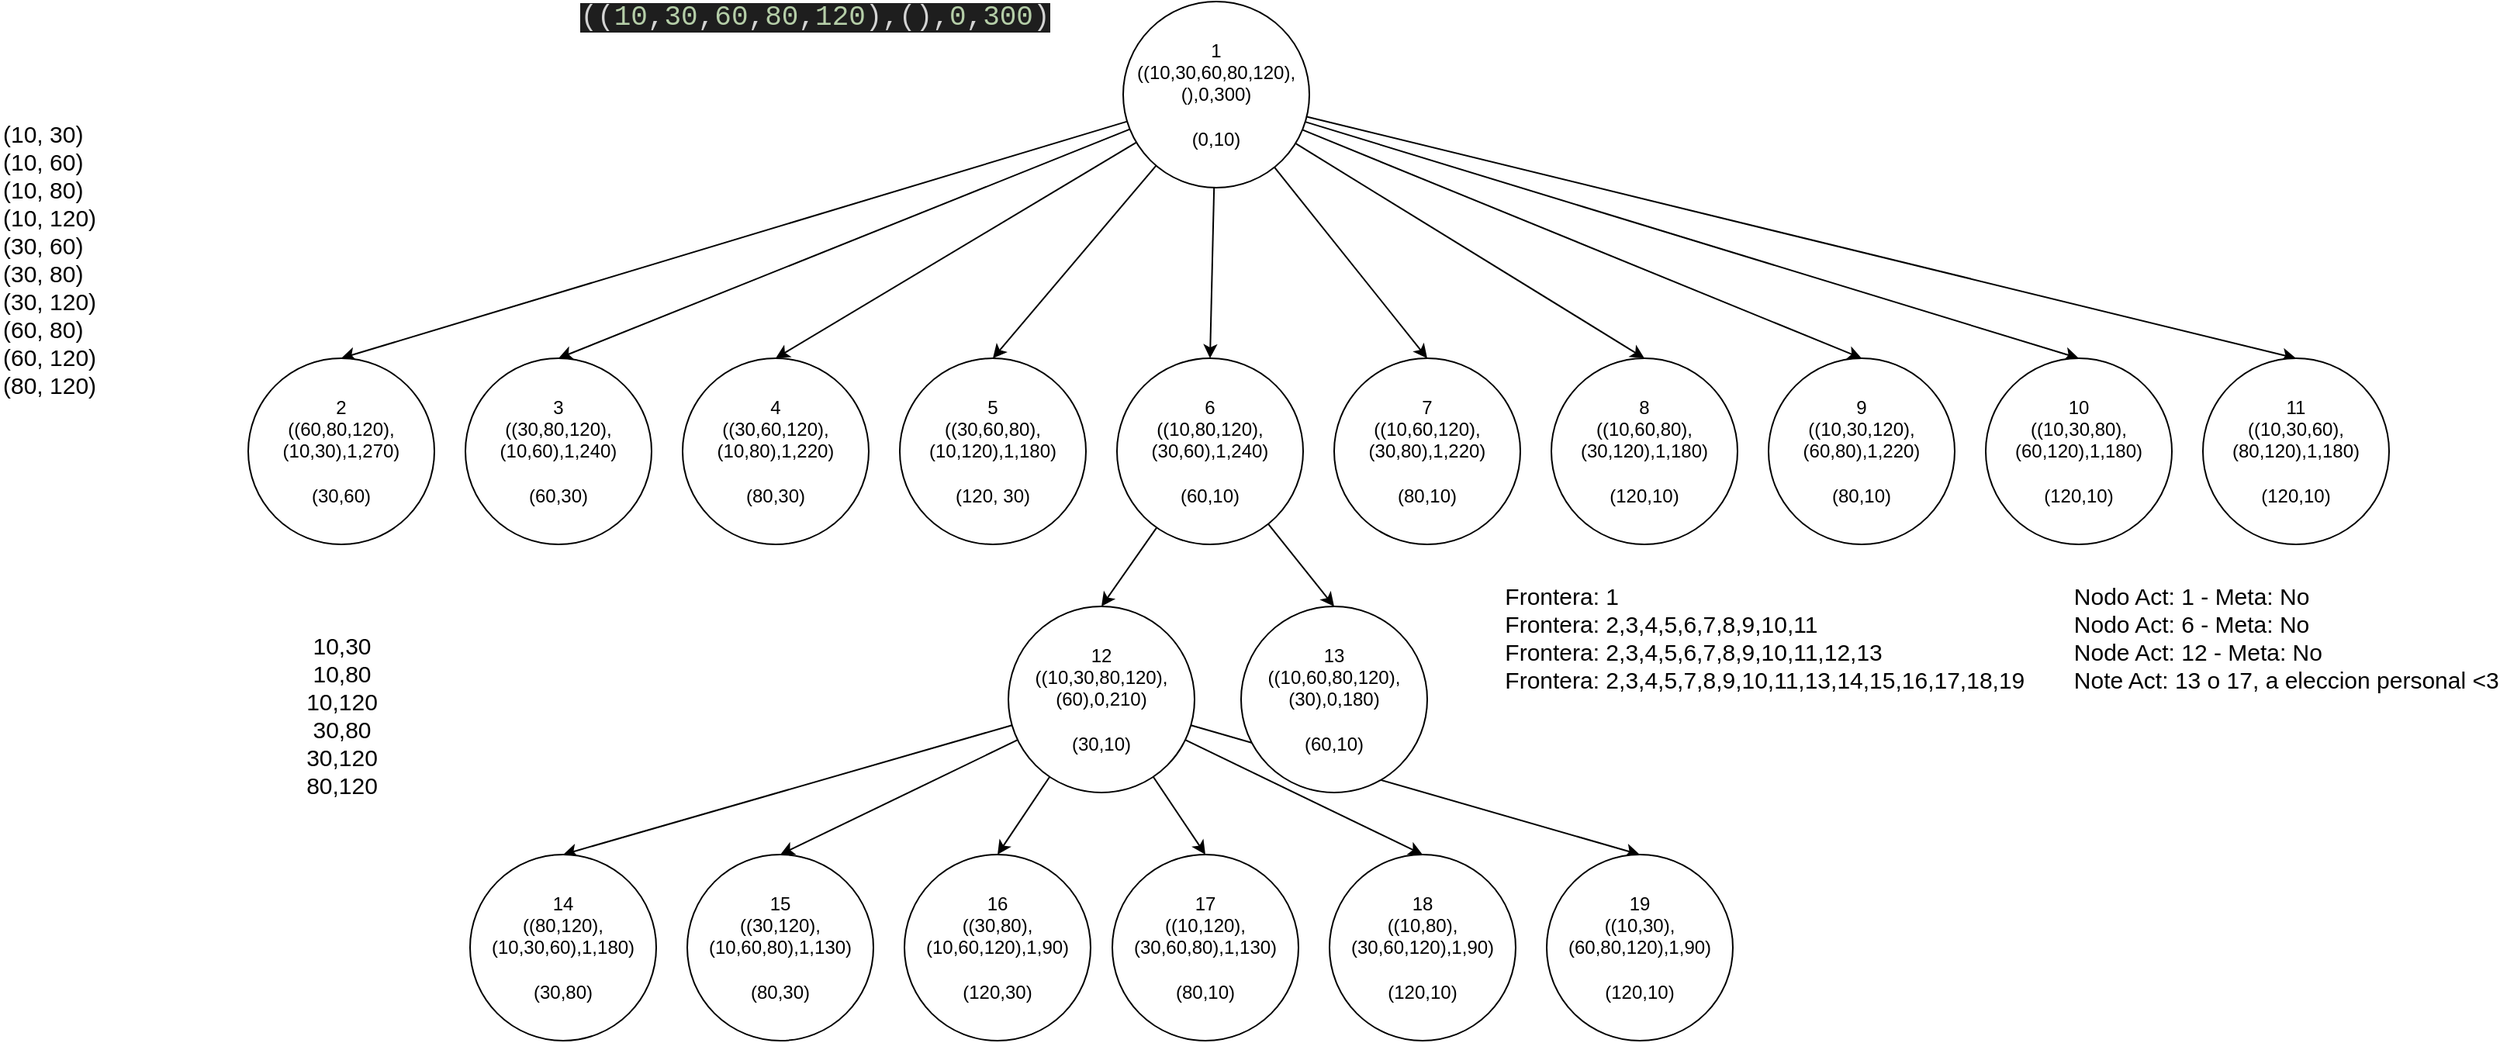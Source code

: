 <mxfile version="14.7.9" type="device"><diagram id="JzqH4wn1dqT0fTvXNWup" name="Page-1"><mxGraphModel dx="2249" dy="752" grid="1" gridSize="10" guides="1" tooltips="1" connect="1" arrows="1" fold="1" page="1" pageScale="1" pageWidth="827" pageHeight="1169" math="0" shadow="0"><root><mxCell id="0"/><mxCell id="1" parent="0"/><mxCell id="ihHupl2brNfqduIcmjzl-2" value="&lt;div style=&quot;color: rgb(212 , 212 , 212) ; background-color: rgb(30 , 30 , 30) ; font-family: &amp;#34;consolas&amp;#34; , &amp;#34;courier new&amp;#34; , monospace ; font-weight: normal ; font-size: 18px ; line-height: 19px&quot;&gt;&lt;div&gt;&lt;font style=&quot;font-size: 18px&quot;&gt;&lt;span style=&quot;color: #d4d4d4&quot;&gt;((&lt;/span&gt;&lt;span style=&quot;color: #b5cea8&quot;&gt;10&lt;/span&gt;&lt;span style=&quot;color: #d4d4d4&quot;&gt;,&lt;/span&gt;&lt;span style=&quot;color: #b5cea8&quot;&gt;30&lt;/span&gt;&lt;span style=&quot;color: #d4d4d4&quot;&gt;,&lt;/span&gt;&lt;span style=&quot;color: #b5cea8&quot;&gt;60&lt;/span&gt;&lt;span style=&quot;color: #d4d4d4&quot;&gt;,&lt;/span&gt;&lt;span style=&quot;color: #b5cea8&quot;&gt;80&lt;/span&gt;&lt;span style=&quot;color: #d4d4d4&quot;&gt;,&lt;/span&gt;&lt;span style=&quot;color: #b5cea8&quot;&gt;120&lt;/span&gt;&lt;span style=&quot;color: #d4d4d4&quot;&gt;),(),&lt;/span&gt;&lt;span style=&quot;color: #b5cea8&quot;&gt;0&lt;/span&gt;&lt;span style=&quot;color: #d4d4d4&quot;&gt;,&lt;/span&gt;&lt;span style=&quot;color: #b5cea8&quot;&gt;300&lt;/span&gt;&lt;span style=&quot;color: #d4d4d4&quot;&gt;)&lt;/span&gt;&lt;/font&gt;&lt;/div&gt;&lt;/div&gt;" style="text;html=1;align=center;verticalAlign=middle;resizable=0;points=[];autosize=1;strokeColor=none;" vertex="1" parent="1"><mxGeometry y="10" width="290" height="20" as="geometry"/></mxCell><mxCell id="ihHupl2brNfqduIcmjzl-18" style="rounded=0;orthogonalLoop=1;jettySize=auto;html=1;entryX=0.5;entryY=0;entryDx=0;entryDy=0;fontSize=15;" edge="1" parent="1" source="ihHupl2brNfqduIcmjzl-4" target="ihHupl2brNfqduIcmjzl-7"><mxGeometry relative="1" as="geometry"/></mxCell><mxCell id="ihHupl2brNfqduIcmjzl-19" style="edgeStyle=none;rounded=0;orthogonalLoop=1;jettySize=auto;html=1;entryX=0.5;entryY=0;entryDx=0;entryDy=0;fontSize=15;" edge="1" parent="1" source="ihHupl2brNfqduIcmjzl-4" target="ihHupl2brNfqduIcmjzl-9"><mxGeometry relative="1" as="geometry"/></mxCell><mxCell id="ihHupl2brNfqduIcmjzl-20" style="edgeStyle=none;rounded=0;orthogonalLoop=1;jettySize=auto;html=1;entryX=0.5;entryY=0;entryDx=0;entryDy=0;fontSize=15;" edge="1" parent="1" source="ihHupl2brNfqduIcmjzl-4" target="ihHupl2brNfqduIcmjzl-10"><mxGeometry relative="1" as="geometry"/></mxCell><mxCell id="ihHupl2brNfqduIcmjzl-21" style="edgeStyle=none;rounded=0;orthogonalLoop=1;jettySize=auto;html=1;entryX=0.5;entryY=0;entryDx=0;entryDy=0;fontSize=15;" edge="1" parent="1" source="ihHupl2brNfqduIcmjzl-4" target="ihHupl2brNfqduIcmjzl-11"><mxGeometry relative="1" as="geometry"/></mxCell><mxCell id="ihHupl2brNfqduIcmjzl-22" style="edgeStyle=none;rounded=0;orthogonalLoop=1;jettySize=auto;html=1;entryX=0.5;entryY=0;entryDx=0;entryDy=0;fontSize=15;" edge="1" parent="1" source="ihHupl2brNfqduIcmjzl-4" target="ihHupl2brNfqduIcmjzl-12"><mxGeometry relative="1" as="geometry"/></mxCell><mxCell id="ihHupl2brNfqduIcmjzl-23" style="edgeStyle=none;rounded=0;orthogonalLoop=1;jettySize=auto;html=1;entryX=0.5;entryY=0;entryDx=0;entryDy=0;fontSize=15;" edge="1" parent="1" source="ihHupl2brNfqduIcmjzl-4" target="ihHupl2brNfqduIcmjzl-13"><mxGeometry relative="1" as="geometry"/></mxCell><mxCell id="ihHupl2brNfqduIcmjzl-24" style="edgeStyle=none;rounded=0;orthogonalLoop=1;jettySize=auto;html=1;entryX=0.5;entryY=0;entryDx=0;entryDy=0;fontSize=15;" edge="1" parent="1" source="ihHupl2brNfqduIcmjzl-4" target="ihHupl2brNfqduIcmjzl-14"><mxGeometry relative="1" as="geometry"/></mxCell><mxCell id="ihHupl2brNfqduIcmjzl-25" style="edgeStyle=none;rounded=0;orthogonalLoop=1;jettySize=auto;html=1;entryX=0.5;entryY=0;entryDx=0;entryDy=0;fontSize=15;" edge="1" parent="1" source="ihHupl2brNfqduIcmjzl-4" target="ihHupl2brNfqduIcmjzl-15"><mxGeometry relative="1" as="geometry"/></mxCell><mxCell id="ihHupl2brNfqduIcmjzl-26" style="edgeStyle=none;rounded=0;orthogonalLoop=1;jettySize=auto;html=1;entryX=0.5;entryY=0;entryDx=0;entryDy=0;fontSize=15;" edge="1" parent="1" source="ihHupl2brNfqduIcmjzl-4" target="ihHupl2brNfqduIcmjzl-16"><mxGeometry relative="1" as="geometry"/></mxCell><mxCell id="ihHupl2brNfqduIcmjzl-27" style="edgeStyle=none;rounded=0;orthogonalLoop=1;jettySize=auto;html=1;entryX=0.5;entryY=0;entryDx=0;entryDy=0;fontSize=15;" edge="1" parent="1" source="ihHupl2brNfqduIcmjzl-4" target="ihHupl2brNfqduIcmjzl-17"><mxGeometry relative="1" as="geometry"/></mxCell><mxCell id="ihHupl2brNfqduIcmjzl-4" value="&lt;div&gt;1&lt;br&gt;&lt;/div&gt;&lt;div&gt;((10,30,60,80,120),(),0,300)&lt;/div&gt;&lt;div&gt;&lt;br&gt;&lt;/div&gt;&lt;div&gt;(0,10)&lt;br&gt;&lt;/div&gt;" style="ellipse;whiteSpace=wrap;html=1;aspect=fixed;" vertex="1" parent="1"><mxGeometry x="344" y="10" width="120" height="120" as="geometry"/></mxCell><mxCell id="ihHupl2brNfqduIcmjzl-6" value="&lt;div style=&quot;font-size: 15px&quot; align=&quot;justify&quot;&gt;Frontera: 1&lt;span&gt;&#9;&lt;/span&gt;&lt;span&gt;&#9;&lt;/span&gt;&lt;span&gt;&#9;&lt;/span&gt;&lt;span&gt;&#9;&lt;/span&gt;&lt;span&gt;&#9;&lt;/span&gt;&lt;span style=&quot;white-space: pre&quot;&gt;&#9;&lt;/span&gt;&lt;span style=&quot;white-space: pre&quot;&gt;&#9;&lt;/span&gt;&lt;span style=&quot;white-space: pre&quot;&gt;&#9;&lt;/span&gt;&lt;span style=&quot;white-space: pre&quot;&gt;&#9;&lt;/span&gt;&lt;span style=&quot;white-space: pre&quot;&gt;&#9;&lt;/span&gt;&lt;span style=&quot;white-space: pre&quot;&gt;&#9;&lt;span style=&quot;white-space: pre&quot;&gt;&#9;&lt;/span&gt;&lt;span style=&quot;white-space: pre&quot;&gt;&#9;&lt;/span&gt;&lt;span style=&quot;white-space: pre&quot;&gt;&#9;&lt;/span&gt;&lt;/span&gt;Nodo Act: 1&lt;span&gt; - &lt;/span&gt;&lt;span&gt;&lt;/span&gt;Meta: No&lt;/div&gt;&lt;div style=&quot;font-size: 15px&quot; align=&quot;justify&quot;&gt;Frontera: 2,3,4,5,6,7,8,9,10,11&lt;span style=&quot;white-space: pre&quot;&gt;&#9;&lt;span style=&quot;white-space: pre&quot;&gt;&#9;&lt;span style=&quot;white-space: pre&quot;&gt;&#9;&lt;/span&gt;&lt;span style=&quot;white-space: pre&quot;&gt;&#9;&lt;/span&gt;&lt;span style=&quot;white-space: pre&quot;&gt;&#9;&lt;/span&gt;&lt;/span&gt;Nodo Act: 6 - Meta: No&lt;/span&gt;&lt;/div&gt;&lt;div style=&quot;font-size: 15px&quot; align=&quot;justify&quot;&gt;&lt;span style=&quot;white-space: pre&quot;&gt;Frontera: 2,3,4,5,6,7,8,9,10,11,12,13&lt;span style=&quot;white-space: pre&quot;&gt;&#9;&lt;/span&gt;&lt;span style=&quot;white-space: pre&quot;&gt;&#9;&lt;/span&gt;&lt;span style=&quot;white-space: pre&quot;&gt;&#9;&lt;/span&gt;&lt;span style=&quot;white-space: pre&quot;&gt;&#9;&lt;/span&gt;Node Act: 12 - Meta: No&lt;/span&gt;&lt;/div&gt;&lt;div style=&quot;font-size: 15px&quot; align=&quot;justify&quot;&gt;&lt;span style=&quot;white-space: pre&quot;&gt;Frontera: 2,3,4,5,7,8,9,10,11,13,14,15,16,17,18,19&lt;span style=&quot;white-space: pre&quot;&gt;&#9;&lt;/span&gt;Note Act: 13 o 17, a eleccion personal &amp;lt;3&lt;/span&gt;&lt;br style=&quot;font-size: 15px&quot;&gt;&lt;/div&gt;" style="text;html=1;align=center;verticalAlign=middle;resizable=0;points=[];autosize=1;strokeColor=none;fontSize=15;" vertex="1" parent="1"><mxGeometry x="595" y="380" width="630" height="80" as="geometry"/></mxCell><mxCell id="ihHupl2brNfqduIcmjzl-7" value="&lt;div&gt;2&lt;br&gt;&lt;/div&gt;&lt;div&gt;((60,80,120),(10,30),1,270)&lt;/div&gt;&lt;div&gt;&lt;br&gt;&lt;/div&gt;&lt;div&gt;(30,60)&lt;br&gt;&lt;/div&gt;" style="ellipse;whiteSpace=wrap;html=1;aspect=fixed;" vertex="1" parent="1"><mxGeometry x="-220" y="240" width="120" height="120" as="geometry"/></mxCell><mxCell id="ihHupl2brNfqduIcmjzl-8" value="(10, 30)&#xA;(10, 60)&#xA;(10, 80)&#xA;(10, 120)&#xA;(30, 60)&#xA;(30, 80)&#xA;(30, 120)&#xA;(60, 80)&#xA;(60, 120)&#xA;(80, 120)" style="text;whiteSpace=wrap;html=1;fontSize=15;" vertex="1" parent="1"><mxGeometry x="-380" y="80" width="80" height="200" as="geometry"/></mxCell><mxCell id="ihHupl2brNfqduIcmjzl-9" value="&lt;div&gt;3&lt;br&gt;&lt;/div&gt;&lt;div&gt;((30,80,120),(10,60),1,240)&lt;/div&gt;&lt;div&gt;&lt;br&gt;&lt;/div&gt;&lt;div&gt;(60,30)&lt;br&gt;&lt;/div&gt;" style="ellipse;whiteSpace=wrap;html=1;aspect=fixed;" vertex="1" parent="1"><mxGeometry x="-80" y="240" width="120" height="120" as="geometry"/></mxCell><mxCell id="ihHupl2brNfqduIcmjzl-10" value="&lt;div&gt;4&lt;br&gt;&lt;/div&gt;&lt;div&gt;((30,60,120),(10,80),1,220)&lt;/div&gt;&lt;div&gt;&lt;br&gt;&lt;/div&gt;&lt;div&gt;(80,30)&lt;br&gt;&lt;/div&gt;" style="ellipse;whiteSpace=wrap;html=1;aspect=fixed;" vertex="1" parent="1"><mxGeometry x="60" y="240" width="120" height="120" as="geometry"/></mxCell><mxCell id="ihHupl2brNfqduIcmjzl-11" value="&lt;div&gt;5&lt;br&gt;&lt;/div&gt;&lt;div&gt;((30,60,80),(10,120),1,180)&lt;/div&gt;&lt;div&gt;&lt;br&gt;&lt;/div&gt;&lt;div&gt;(120, 30)&lt;br&gt;&lt;/div&gt;" style="ellipse;whiteSpace=wrap;html=1;aspect=fixed;" vertex="1" parent="1"><mxGeometry x="200" y="240" width="120" height="120" as="geometry"/></mxCell><mxCell id="ihHupl2brNfqduIcmjzl-32" style="edgeStyle=none;rounded=0;orthogonalLoop=1;jettySize=auto;html=1;entryX=0.5;entryY=0;entryDx=0;entryDy=0;fontSize=15;" edge="1" parent="1" source="ihHupl2brNfqduIcmjzl-12" target="ihHupl2brNfqduIcmjzl-30"><mxGeometry relative="1" as="geometry"/></mxCell><mxCell id="ihHupl2brNfqduIcmjzl-33" style="edgeStyle=none;rounded=0;orthogonalLoop=1;jettySize=auto;html=1;entryX=0.5;entryY=0;entryDx=0;entryDy=0;fontSize=15;" edge="1" parent="1" source="ihHupl2brNfqduIcmjzl-12" target="ihHupl2brNfqduIcmjzl-31"><mxGeometry relative="1" as="geometry"/></mxCell><mxCell id="ihHupl2brNfqduIcmjzl-12" value="&lt;div&gt;6&lt;br&gt;&lt;/div&gt;&lt;div&gt;((10,80,120),(30,60),1,240)&lt;/div&gt;&lt;div&gt;&lt;br&gt;&lt;/div&gt;&lt;div&gt;(60,10)&lt;br&gt;&lt;/div&gt;" style="ellipse;whiteSpace=wrap;html=1;aspect=fixed;" vertex="1" parent="1"><mxGeometry x="340" y="240" width="120" height="120" as="geometry"/></mxCell><mxCell id="ihHupl2brNfqduIcmjzl-13" value="&lt;div&gt;7&lt;br&gt;&lt;/div&gt;&lt;div&gt;((10,60,120),(30,80),1,220)&lt;/div&gt;&lt;div&gt;&lt;br&gt;&lt;/div&gt;&lt;div&gt;(80,10)&lt;br&gt;&lt;/div&gt;" style="ellipse;whiteSpace=wrap;html=1;aspect=fixed;" vertex="1" parent="1"><mxGeometry x="480" y="240" width="120" height="120" as="geometry"/></mxCell><mxCell id="ihHupl2brNfqduIcmjzl-14" value="&lt;div&gt;8&lt;br&gt;&lt;/div&gt;&lt;div&gt;((10,60,80),(30,120),1,180)&lt;/div&gt;&lt;div&gt;&lt;br&gt;&lt;/div&gt;&lt;div&gt;(120,10)&lt;br&gt;&lt;/div&gt;" style="ellipse;whiteSpace=wrap;html=1;aspect=fixed;" vertex="1" parent="1"><mxGeometry x="620" y="240" width="120" height="120" as="geometry"/></mxCell><mxCell id="ihHupl2brNfqduIcmjzl-15" value="&lt;div&gt;9&lt;br&gt;&lt;/div&gt;&lt;div&gt;((10,30,120),(60,80),1,220)&lt;/div&gt;&lt;div&gt;&lt;br&gt;&lt;/div&gt;&lt;div&gt;(80,10)&lt;br&gt;&lt;/div&gt;" style="ellipse;whiteSpace=wrap;html=1;aspect=fixed;" vertex="1" parent="1"><mxGeometry x="760" y="240" width="120" height="120" as="geometry"/></mxCell><mxCell id="ihHupl2brNfqduIcmjzl-16" value="&lt;div&gt;10&lt;br&gt;&lt;/div&gt;&lt;div&gt;((10,30,80),(60,120),1,180)&lt;/div&gt;&lt;div&gt;&lt;br&gt;&lt;/div&gt;&lt;div&gt;(120,10)&lt;br&gt;&lt;/div&gt;" style="ellipse;whiteSpace=wrap;html=1;aspect=fixed;" vertex="1" parent="1"><mxGeometry x="900" y="240" width="120" height="120" as="geometry"/></mxCell><mxCell id="ihHupl2brNfqduIcmjzl-17" value="&lt;div&gt;11&lt;br&gt;&lt;/div&gt;&lt;div&gt;((10,30,60),(80,120),1,180)&lt;/div&gt;&lt;div&gt;&lt;br&gt;&lt;/div&gt;&lt;div&gt;(120,10)&lt;br&gt;&lt;/div&gt;" style="ellipse;whiteSpace=wrap;html=1;aspect=fixed;" vertex="1" parent="1"><mxGeometry x="1040" y="240" width="120" height="120" as="geometry"/></mxCell><mxCell id="ihHupl2brNfqduIcmjzl-40" style="edgeStyle=none;rounded=0;orthogonalLoop=1;jettySize=auto;html=1;entryX=0.5;entryY=0;entryDx=0;entryDy=0;fontSize=15;" edge="1" parent="1" source="ihHupl2brNfqduIcmjzl-30" target="ihHupl2brNfqduIcmjzl-34"><mxGeometry relative="1" as="geometry"/></mxCell><mxCell id="ihHupl2brNfqduIcmjzl-41" style="edgeStyle=none;rounded=0;orthogonalLoop=1;jettySize=auto;html=1;entryX=0.5;entryY=0;entryDx=0;entryDy=0;fontSize=15;" edge="1" parent="1" source="ihHupl2brNfqduIcmjzl-30" target="ihHupl2brNfqduIcmjzl-35"><mxGeometry relative="1" as="geometry"/></mxCell><mxCell id="ihHupl2brNfqduIcmjzl-42" style="edgeStyle=none;rounded=0;orthogonalLoop=1;jettySize=auto;html=1;entryX=0.5;entryY=0;entryDx=0;entryDy=0;fontSize=15;" edge="1" parent="1" source="ihHupl2brNfqduIcmjzl-30" target="ihHupl2brNfqduIcmjzl-36"><mxGeometry relative="1" as="geometry"/></mxCell><mxCell id="ihHupl2brNfqduIcmjzl-43" style="edgeStyle=none;rounded=0;orthogonalLoop=1;jettySize=auto;html=1;entryX=0.5;entryY=0;entryDx=0;entryDy=0;fontSize=15;" edge="1" parent="1" source="ihHupl2brNfqduIcmjzl-30" target="ihHupl2brNfqduIcmjzl-37"><mxGeometry relative="1" as="geometry"/></mxCell><mxCell id="ihHupl2brNfqduIcmjzl-44" style="edgeStyle=none;rounded=0;orthogonalLoop=1;jettySize=auto;html=1;entryX=0.5;entryY=0;entryDx=0;entryDy=0;fontSize=15;" edge="1" parent="1" source="ihHupl2brNfqduIcmjzl-30" target="ihHupl2brNfqduIcmjzl-38"><mxGeometry relative="1" as="geometry"/></mxCell><mxCell id="ihHupl2brNfqduIcmjzl-45" style="edgeStyle=none;rounded=0;orthogonalLoop=1;jettySize=auto;html=1;entryX=0.5;entryY=0;entryDx=0;entryDy=0;fontSize=15;" edge="1" parent="1" source="ihHupl2brNfqduIcmjzl-30" target="ihHupl2brNfqduIcmjzl-39"><mxGeometry relative="1" as="geometry"/></mxCell><mxCell id="ihHupl2brNfqduIcmjzl-30" value="&lt;div&gt;12&lt;br&gt;&lt;/div&gt;&lt;div&gt;((10,30,80,120),(60),0,210)&lt;/div&gt;&lt;div&gt;&lt;br&gt;&lt;/div&gt;&lt;div&gt;(30,10)&lt;br&gt;&lt;/div&gt;" style="ellipse;whiteSpace=wrap;html=1;aspect=fixed;" vertex="1" parent="1"><mxGeometry x="270" y="400" width="120" height="120" as="geometry"/></mxCell><mxCell id="ihHupl2brNfqduIcmjzl-31" value="&lt;div&gt;13&lt;br&gt;&lt;/div&gt;&lt;div&gt;((10,60,80,120),(30),0,180)&lt;/div&gt;&lt;div&gt;&lt;br&gt;&lt;/div&gt;&lt;div&gt;(60,10)&lt;br&gt;&lt;/div&gt;" style="ellipse;whiteSpace=wrap;html=1;aspect=fixed;" vertex="1" parent="1"><mxGeometry x="420" y="400" width="120" height="120" as="geometry"/></mxCell><mxCell id="ihHupl2brNfqduIcmjzl-34" value="&lt;div&gt;14&lt;br&gt;&lt;/div&gt;&lt;div&gt;((80,120),(10,30,60),1,180)&lt;/div&gt;&lt;div&gt;&lt;br&gt;&lt;/div&gt;&lt;div&gt;(30,80)&lt;br&gt;&lt;/div&gt;" style="ellipse;whiteSpace=wrap;html=1;aspect=fixed;" vertex="1" parent="1"><mxGeometry x="-77" y="560" width="120" height="120" as="geometry"/></mxCell><mxCell id="ihHupl2brNfqduIcmjzl-35" value="&lt;div&gt;15&lt;br&gt;&lt;/div&gt;&lt;div&gt;((30,120),(10,60,80),1,130)&lt;/div&gt;&lt;div&gt;&lt;br&gt;&lt;/div&gt;&lt;div&gt;(80,30)&lt;br&gt;&lt;/div&gt;" style="ellipse;whiteSpace=wrap;html=1;aspect=fixed;" vertex="1" parent="1"><mxGeometry x="63" y="560" width="120" height="120" as="geometry"/></mxCell><mxCell id="ihHupl2brNfqduIcmjzl-36" value="&lt;div&gt;16&lt;br&gt;&lt;/div&gt;&lt;div&gt;((30,80),(10,60,120),1,90)&lt;/div&gt;&lt;div&gt;&lt;br&gt;&lt;/div&gt;&lt;div&gt;(120,30)&lt;br&gt;&lt;/div&gt;" style="ellipse;whiteSpace=wrap;html=1;aspect=fixed;" vertex="1" parent="1"><mxGeometry x="203" y="560" width="120" height="120" as="geometry"/></mxCell><mxCell id="ihHupl2brNfqduIcmjzl-37" value="&lt;div&gt;17&lt;br&gt;&lt;/div&gt;&lt;div&gt;((10,120),(30,60,80),1,130)&lt;/div&gt;&lt;div&gt;&lt;br&gt;&lt;/div&gt;&lt;div&gt;(80,10)&lt;br&gt;&lt;/div&gt;" style="ellipse;whiteSpace=wrap;html=1;aspect=fixed;" vertex="1" parent="1"><mxGeometry x="337" y="560" width="120" height="120" as="geometry"/></mxCell><mxCell id="ihHupl2brNfqduIcmjzl-38" value="&lt;div&gt;18&lt;br&gt;&lt;/div&gt;&lt;div&gt;((10,80),(30,60,120),1,90)&lt;/div&gt;&lt;div&gt;&lt;br&gt;&lt;/div&gt;&lt;div&gt;(120,10)&lt;br&gt;&lt;/div&gt;" style="ellipse;whiteSpace=wrap;html=1;aspect=fixed;" vertex="1" parent="1"><mxGeometry x="477" y="560" width="120" height="120" as="geometry"/></mxCell><mxCell id="ihHupl2brNfqduIcmjzl-39" value="&lt;div&gt;19&lt;br&gt;&lt;/div&gt;&lt;div&gt;((10,30),(60,80,120),1,90)&lt;/div&gt;&lt;div&gt;&lt;br&gt;&lt;/div&gt;&lt;div&gt;(120,10)&lt;br&gt;&lt;/div&gt;" style="ellipse;whiteSpace=wrap;html=1;aspect=fixed;" vertex="1" parent="1"><mxGeometry x="617" y="560" width="120" height="120" as="geometry"/></mxCell><mxCell id="ihHupl2brNfqduIcmjzl-46" value="&lt;div&gt;10,30&lt;/div&gt;&lt;div&gt;10,80&lt;/div&gt;&lt;div&gt;10,120&lt;/div&gt;&lt;div&gt;30,80&lt;/div&gt;&lt;div&gt;30,120&lt;/div&gt;&lt;div&gt;80,120&lt;br&gt;&lt;/div&gt;" style="text;html=1;align=center;verticalAlign=middle;resizable=0;points=[];autosize=1;strokeColor=none;fontSize=15;" vertex="1" parent="1"><mxGeometry x="-190" y="415" width="60" height="110" as="geometry"/></mxCell></root></mxGraphModel></diagram></mxfile>